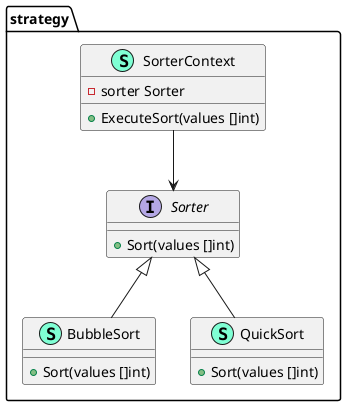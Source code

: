 @startuml
namespace strategy {
    class BubbleSort << (S,Aquamarine) >> {
        + Sort(values []int) 

    }
    class QuickSort << (S,Aquamarine) >> {
        + Sort(values []int) 

    }
    interface Sorter  {
        + Sort(values []int) 

    }
    class SorterContext << (S,Aquamarine) >> {
        - sorter Sorter

        + ExecuteSort(values []int) 

    }
}

"strategy.SorterContext" --> "strategy.Sorter"

"strategy.Sorter" <|-- "strategy.BubbleSort"
"strategy.Sorter" <|-- "strategy.QuickSort"

@enduml
